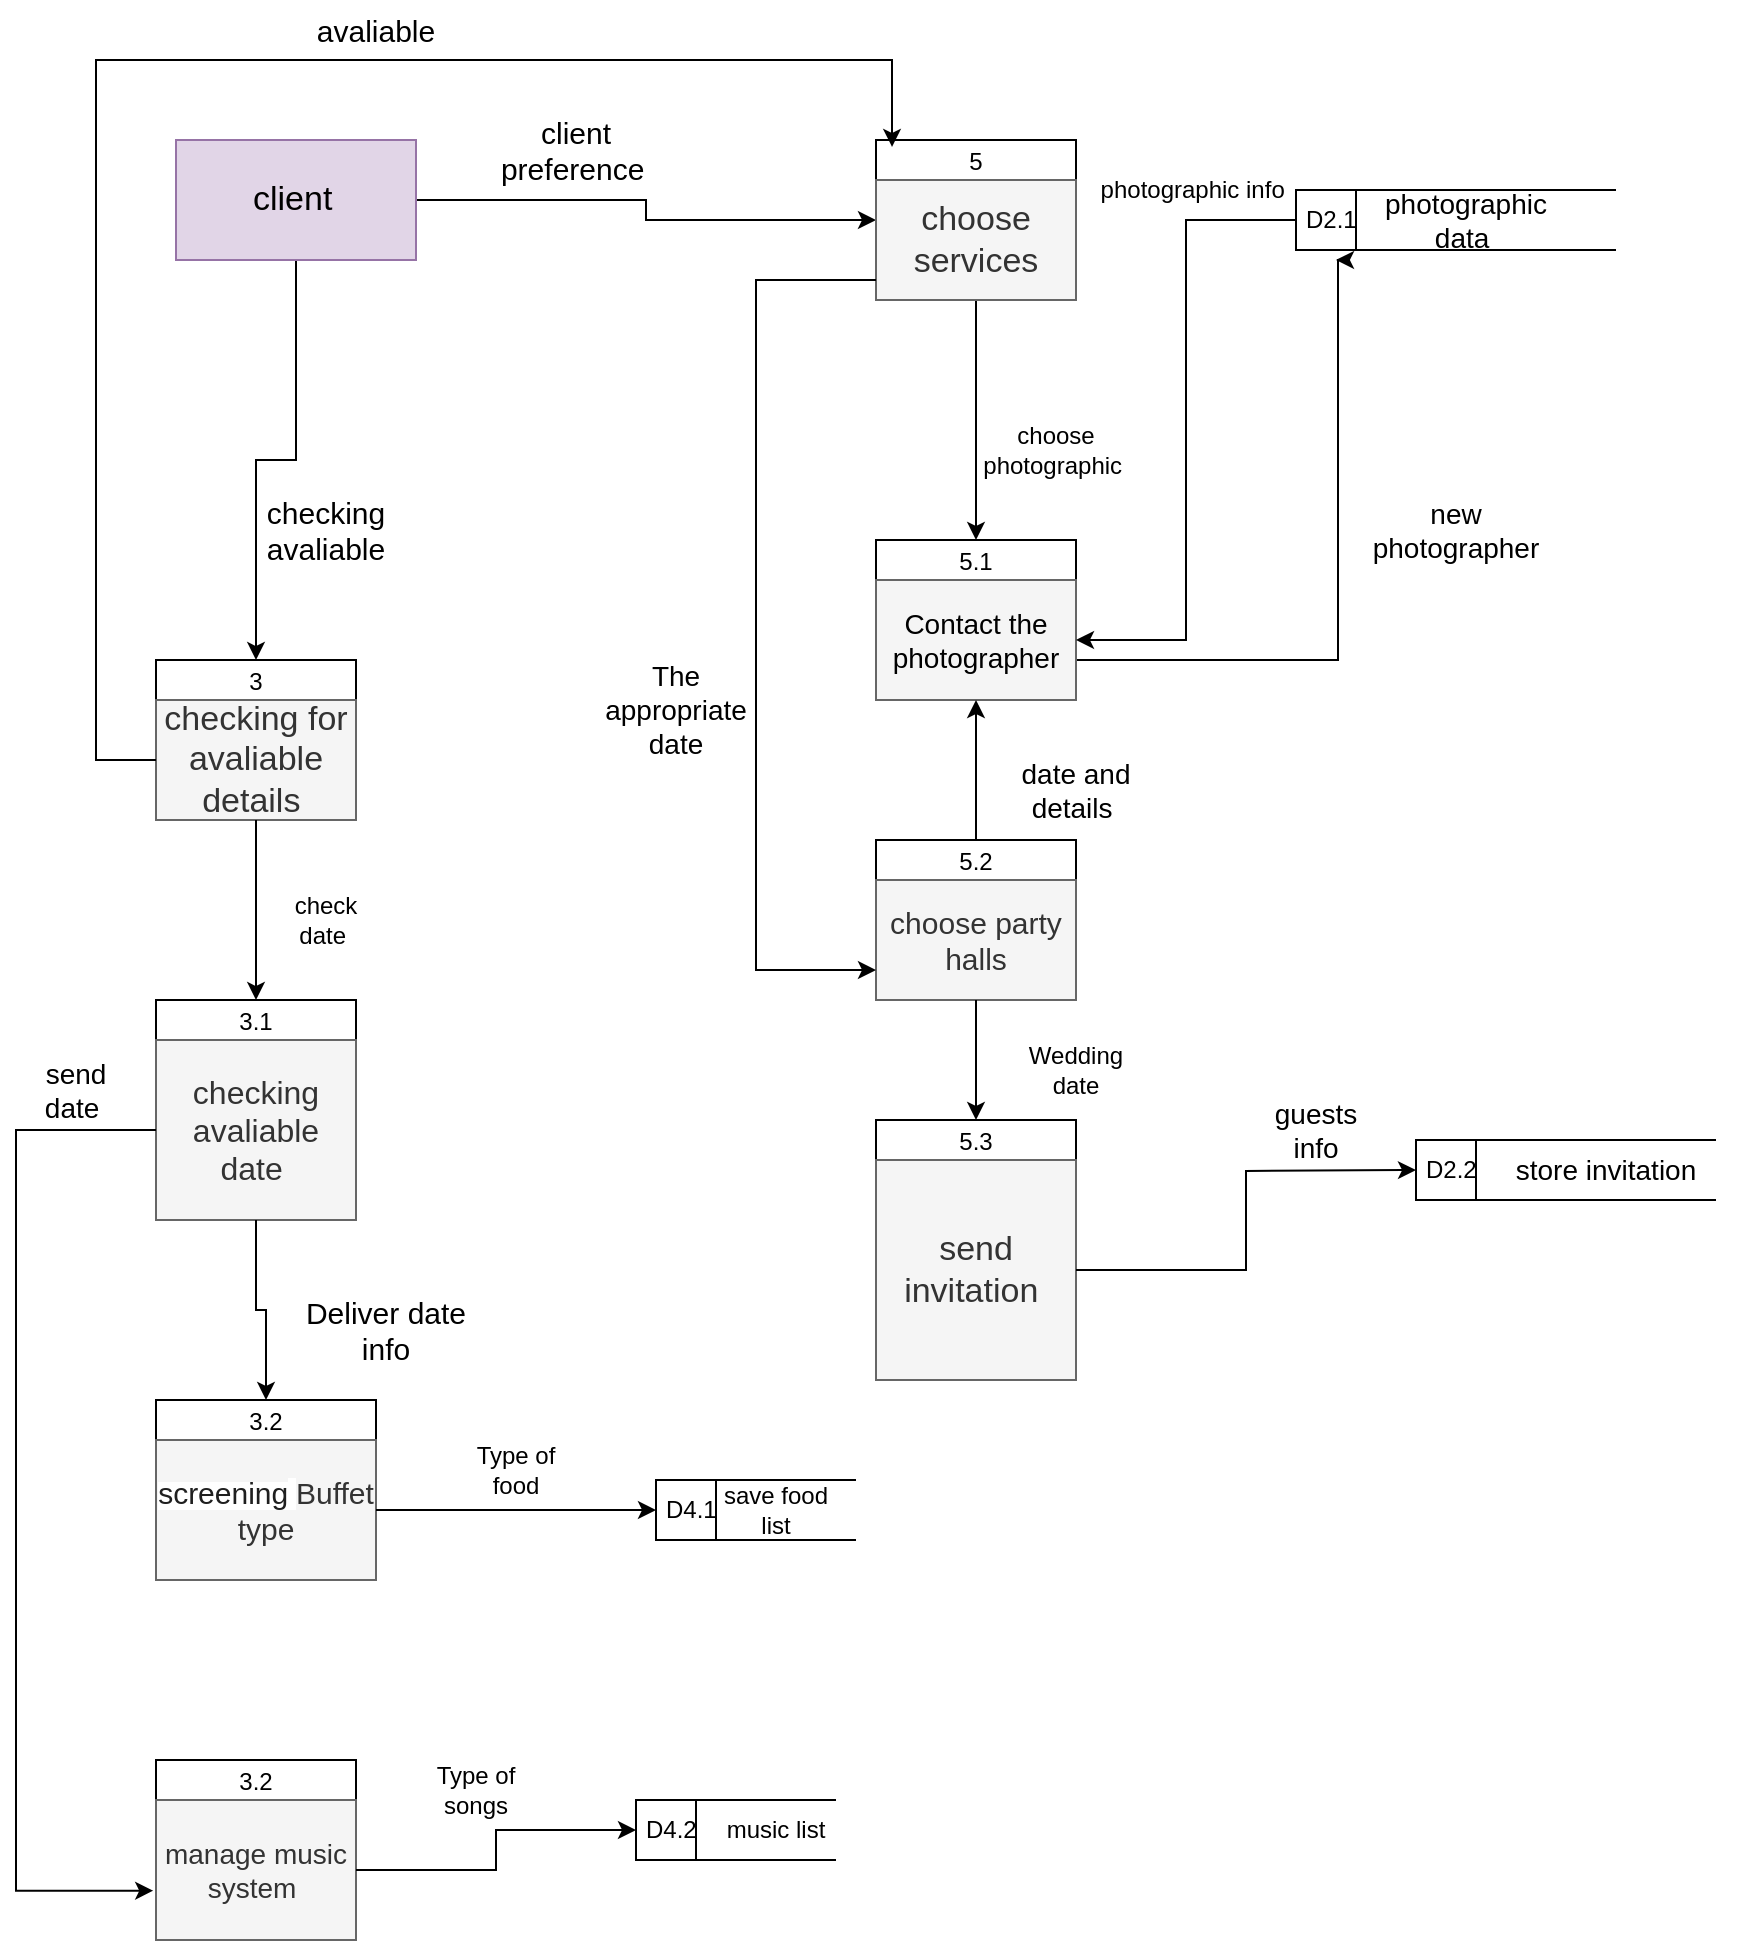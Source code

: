 <mxfile version="25.0.3">
  <diagram name="Page-1" id="OSjlXVxkPeuSKjrOGOUa">
    <mxGraphModel dx="2600" dy="928" grid="1" gridSize="10" guides="1" tooltips="1" connect="1" arrows="1" fold="1" page="1" pageScale="1" pageWidth="850" pageHeight="1100" math="0" shadow="0">
      <root>
        <mxCell id="0" />
        <mxCell id="1" parent="0" />
        <mxCell id="paKvx9Uk_GRRgDhh7UZd-4" style="edgeStyle=orthogonalEdgeStyle;rounded=0;orthogonalLoop=1;jettySize=auto;html=1;entryX=0;entryY=0.5;entryDx=0;entryDy=0;" parent="1" source="paKvx9Uk_GRRgDhh7UZd-1" target="paKvx9Uk_GRRgDhh7UZd-2" edge="1">
          <mxGeometry relative="1" as="geometry" />
        </mxCell>
        <mxCell id="paKvx9Uk_GRRgDhh7UZd-8" style="edgeStyle=orthogonalEdgeStyle;rounded=0;orthogonalLoop=1;jettySize=auto;html=1;entryX=0.5;entryY=0;entryDx=0;entryDy=0;" parent="1" source="paKvx9Uk_GRRgDhh7UZd-1" target="paKvx9Uk_GRRgDhh7UZd-6" edge="1">
          <mxGeometry relative="1" as="geometry" />
        </mxCell>
        <mxCell id="paKvx9Uk_GRRgDhh7UZd-1" value="&lt;font style=&quot;font-size: 17px;&quot;&gt;client&lt;/font&gt;&amp;nbsp;" style="rounded=0;whiteSpace=wrap;html=1;fillColor=#e1d5e7;strokeColor=#9673a6;" parent="1" vertex="1">
          <mxGeometry x="60" y="120" width="120" height="60" as="geometry" />
        </mxCell>
        <mxCell id="paKvx9Uk_GRRgDhh7UZd-18" style="edgeStyle=orthogonalEdgeStyle;rounded=0;orthogonalLoop=1;jettySize=auto;html=1;entryX=0.5;entryY=0;entryDx=0;entryDy=0;" parent="1" source="paKvx9Uk_GRRgDhh7UZd-2" target="paKvx9Uk_GRRgDhh7UZd-12" edge="1">
          <mxGeometry relative="1" as="geometry" />
        </mxCell>
        <mxCell id="paKvx9Uk_GRRgDhh7UZd-2" value="5" style="swimlane;fontStyle=0;childLayout=stackLayout;horizontal=1;startSize=20;horizontalStack=0;resizeParent=1;resizeParentMax=0;resizeLast=0;collapsible=0;marginBottom=0;swimlaneFillColor=#ffffff;" parent="1" vertex="1">
          <mxGeometry x="410" y="120" width="100" height="80" as="geometry" />
        </mxCell>
        <mxCell id="paKvx9Uk_GRRgDhh7UZd-3" value="&lt;span style=&quot;font-size: 17px;&quot;&gt;choose services&lt;/span&gt;" style="text;html=1;align=center;verticalAlign=middle;whiteSpace=wrap;rounded=0;fillColor=#f5f5f5;fontColor=#333333;strokeColor=#666666;" parent="paKvx9Uk_GRRgDhh7UZd-2" vertex="1">
          <mxGeometry y="20" width="100" height="60" as="geometry" />
        </mxCell>
        <mxCell id="paKvx9Uk_GRRgDhh7UZd-5" value="&lt;font style=&quot;font-size: 15px;&quot;&gt;client preference&lt;/font&gt;&amp;nbsp;" style="text;html=1;align=center;verticalAlign=middle;whiteSpace=wrap;rounded=0;" parent="1" vertex="1">
          <mxGeometry x="230" y="110" width="60" height="30" as="geometry" />
        </mxCell>
        <mxCell id="paKvx9Uk_GRRgDhh7UZd-6" value="3" style="swimlane;fontStyle=0;childLayout=stackLayout;horizontal=1;startSize=20;fillColor=#ffffff;horizontalStack=0;resizeParent=1;resizeParentMax=0;resizeLast=0;collapsible=0;marginBottom=0;swimlaneFillColor=#ffffff;" parent="1" vertex="1">
          <mxGeometry x="50" y="380" width="100" height="80" as="geometry" />
        </mxCell>
        <mxCell id="paKvx9Uk_GRRgDhh7UZd-7" value="&lt;span style=&quot;font-size: 17px;&quot;&gt;checking for avaliable details&amp;nbsp;&lt;/span&gt;" style="text;html=1;align=center;verticalAlign=middle;whiteSpace=wrap;rounded=0;fillColor=#f5f5f5;strokeColor=#666666;fontColor=#333333;" parent="paKvx9Uk_GRRgDhh7UZd-6" vertex="1">
          <mxGeometry y="20" width="100" height="60" as="geometry" />
        </mxCell>
        <mxCell id="paKvx9Uk_GRRgDhh7UZd-9" value="&lt;font style=&quot;font-size: 15px;&quot;&gt;checking avaliable&lt;/font&gt;" style="text;html=1;align=center;verticalAlign=middle;whiteSpace=wrap;rounded=0;" parent="1" vertex="1">
          <mxGeometry x="80" y="300" width="110" height="30" as="geometry" />
        </mxCell>
        <mxCell id="paKvx9Uk_GRRgDhh7UZd-10" style="edgeStyle=orthogonalEdgeStyle;rounded=0;orthogonalLoop=1;jettySize=auto;html=1;entryX=0.08;entryY=0.043;entryDx=0;entryDy=0;entryPerimeter=0;" parent="1" source="paKvx9Uk_GRRgDhh7UZd-7" target="paKvx9Uk_GRRgDhh7UZd-2" edge="1">
          <mxGeometry relative="1" as="geometry">
            <Array as="points">
              <mxPoint x="20" y="430" />
              <mxPoint x="20" y="80" />
              <mxPoint x="418" y="80" />
            </Array>
          </mxGeometry>
        </mxCell>
        <mxCell id="paKvx9Uk_GRRgDhh7UZd-11" value="&lt;span style=&quot;font-size: 15px;&quot;&gt;avaliable&lt;/span&gt;" style="text;html=1;align=center;verticalAlign=middle;whiteSpace=wrap;rounded=0;" parent="1" vertex="1">
          <mxGeometry x="130" y="50" width="60" height="30" as="geometry" />
        </mxCell>
        <mxCell id="paKvx9Uk_GRRgDhh7UZd-12" value="5.1" style="swimlane;fontStyle=0;childLayout=stackLayout;horizontal=1;startSize=20;horizontalStack=0;resizeParent=1;resizeParentMax=0;resizeLast=0;collapsible=0;marginBottom=0;swimlaneFillColor=#ffffff;" parent="1" vertex="1">
          <mxGeometry x="410" y="320" width="100" height="80" as="geometry" />
        </mxCell>
        <mxCell id="paKvx9Uk_GRRgDhh7UZd-31" style="edgeStyle=orthogonalEdgeStyle;rounded=0;orthogonalLoop=1;jettySize=auto;html=1;" parent="paKvx9Uk_GRRgDhh7UZd-12" source="paKvx9Uk_GRRgDhh7UZd-13" edge="1">
          <mxGeometry relative="1" as="geometry">
            <mxPoint x="230" y="-140" as="targetPoint" />
            <Array as="points">
              <mxPoint x="231" y="60" />
            </Array>
          </mxGeometry>
        </mxCell>
        <mxCell id="paKvx9Uk_GRRgDhh7UZd-13" value="&lt;font color=&quot;#000000&quot;&gt;&lt;span style=&quot;font-size: 14px;&quot;&gt;Contact the photographer&lt;/span&gt;&lt;/font&gt;" style="text;html=1;align=center;verticalAlign=middle;whiteSpace=wrap;rounded=0;fillColor=#f5f5f5;fontColor=#333333;strokeColor=#666666;" parent="paKvx9Uk_GRRgDhh7UZd-12" vertex="1">
          <mxGeometry y="20" width="100" height="60" as="geometry" />
        </mxCell>
        <mxCell id="paKvx9Uk_GRRgDhh7UZd-20" value="5.3" style="swimlane;fontStyle=0;childLayout=stackLayout;horizontal=1;startSize=20;horizontalStack=0;resizeParent=1;resizeParentMax=0;resizeLast=0;collapsible=0;marginBottom=0;swimlaneFillColor=#ffffff;" parent="1" vertex="1">
          <mxGeometry x="410" y="610" width="100" height="130" as="geometry" />
        </mxCell>
        <mxCell id="paKvx9Uk_GRRgDhh7UZd-21" value="&lt;span style=&quot;font-size: 17px;&quot;&gt;send invitation&amp;nbsp;&lt;/span&gt;" style="text;html=1;align=center;verticalAlign=middle;whiteSpace=wrap;rounded=0;fillColor=#f5f5f5;fontColor=#333333;strokeColor=#666666;" parent="paKvx9Uk_GRRgDhh7UZd-20" vertex="1">
          <mxGeometry y="20" width="100" height="110" as="geometry" />
        </mxCell>
        <mxCell id="paKvx9Uk_GRRgDhh7UZd-33" style="edgeStyle=orthogonalEdgeStyle;rounded=0;orthogonalLoop=1;jettySize=auto;html=1;entryX=0.5;entryY=1;entryDx=0;entryDy=0;" parent="1" source="paKvx9Uk_GRRgDhh7UZd-22" target="paKvx9Uk_GRRgDhh7UZd-13" edge="1">
          <mxGeometry relative="1" as="geometry" />
        </mxCell>
        <mxCell id="paKvx9Uk_GRRgDhh7UZd-22" value="5.2" style="swimlane;fontStyle=0;childLayout=stackLayout;horizontal=1;startSize=20;horizontalStack=0;resizeParent=1;resizeParentMax=0;resizeLast=0;collapsible=0;marginBottom=0;swimlaneFillColor=#ffffff;" parent="1" vertex="1">
          <mxGeometry x="410" y="470" width="100" height="80" as="geometry" />
        </mxCell>
        <mxCell id="paKvx9Uk_GRRgDhh7UZd-23" value="&lt;span style=&quot;font-size: 15px;&quot;&gt;choose party halls&lt;/span&gt;" style="text;html=1;align=center;verticalAlign=middle;whiteSpace=wrap;rounded=0;fillColor=#f5f5f5;fontColor=#333333;strokeColor=#666666;" parent="paKvx9Uk_GRRgDhh7UZd-22" vertex="1">
          <mxGeometry y="20" width="100" height="60" as="geometry" />
        </mxCell>
        <mxCell id="paKvx9Uk_GRRgDhh7UZd-25" value="choose photographic&amp;nbsp;" style="text;html=1;align=center;verticalAlign=middle;whiteSpace=wrap;rounded=0;" parent="1" vertex="1">
          <mxGeometry x="470" y="260" width="60" height="30" as="geometry" />
        </mxCell>
        <mxCell id="paKvx9Uk_GRRgDhh7UZd-30" style="edgeStyle=orthogonalEdgeStyle;rounded=0;orthogonalLoop=1;jettySize=auto;html=1;entryX=1;entryY=0.5;entryDx=0;entryDy=0;" parent="1" source="paKvx9Uk_GRRgDhh7UZd-26" target="paKvx9Uk_GRRgDhh7UZd-13" edge="1">
          <mxGeometry relative="1" as="geometry" />
        </mxCell>
        <mxCell id="paKvx9Uk_GRRgDhh7UZd-26" value="D2.1" style="html=1;dashed=0;whiteSpace=wrap;shape=mxgraph.dfd.dataStoreID;align=left;spacingLeft=3;points=[[0,0],[0.5,0],[1,0],[0,0.5],[1,0.5],[0,1],[0.5,1],[1,1]];" parent="1" vertex="1">
          <mxGeometry x="620" y="145" width="160" height="30" as="geometry" />
        </mxCell>
        <mxCell id="paKvx9Uk_GRRgDhh7UZd-27" value="&lt;font style=&quot;font-size: 14px;&quot;&gt;photographic data&amp;nbsp;&lt;/font&gt;" style="text;html=1;align=center;verticalAlign=middle;whiteSpace=wrap;rounded=0;" parent="1" vertex="1">
          <mxGeometry x="650" y="145" width="110" height="30" as="geometry" />
        </mxCell>
        <mxCell id="paKvx9Uk_GRRgDhh7UZd-29" value="photographic info&amp;nbsp;" style="text;html=1;align=center;verticalAlign=middle;whiteSpace=wrap;rounded=0;" parent="1" vertex="1">
          <mxGeometry x="520" y="130" width="100" height="30" as="geometry" />
        </mxCell>
        <mxCell id="paKvx9Uk_GRRgDhh7UZd-32" value="&lt;font style=&quot;font-size: 14px;&quot;&gt;new photographer&lt;/font&gt;" style="text;html=1;align=center;verticalAlign=middle;whiteSpace=wrap;rounded=0;" parent="1" vertex="1">
          <mxGeometry x="650" y="300" width="100" height="30" as="geometry" />
        </mxCell>
        <mxCell id="paKvx9Uk_GRRgDhh7UZd-34" value="&lt;font style=&quot;font-size: 14px;&quot;&gt;date and details&amp;nbsp;&lt;/font&gt;" style="text;html=1;align=center;verticalAlign=middle;whiteSpace=wrap;rounded=0;" parent="1" vertex="1">
          <mxGeometry x="480" y="430" width="60" height="30" as="geometry" />
        </mxCell>
        <mxCell id="paKvx9Uk_GRRgDhh7UZd-35" style="edgeStyle=orthogonalEdgeStyle;rounded=0;orthogonalLoop=1;jettySize=auto;html=1;entryX=0;entryY=0.75;entryDx=0;entryDy=0;" parent="1" source="paKvx9Uk_GRRgDhh7UZd-3" target="paKvx9Uk_GRRgDhh7UZd-23" edge="1">
          <mxGeometry relative="1" as="geometry">
            <Array as="points">
              <mxPoint x="350" y="190" />
              <mxPoint x="350" y="535" />
            </Array>
          </mxGeometry>
        </mxCell>
        <mxCell id="paKvx9Uk_GRRgDhh7UZd-36" value="&lt;font style=&quot;font-size: 14px;&quot;&gt;The appropriate date&lt;/font&gt;" style="text;html=1;align=center;verticalAlign=middle;whiteSpace=wrap;rounded=0;" parent="1" vertex="1">
          <mxGeometry x="280" y="390" width="60" height="30" as="geometry" />
        </mxCell>
        <mxCell id="paKvx9Uk_GRRgDhh7UZd-37" style="edgeStyle=orthogonalEdgeStyle;rounded=0;orthogonalLoop=1;jettySize=auto;html=1;entryX=0.5;entryY=0;entryDx=0;entryDy=0;" parent="1" source="paKvx9Uk_GRRgDhh7UZd-23" target="paKvx9Uk_GRRgDhh7UZd-20" edge="1">
          <mxGeometry relative="1" as="geometry" />
        </mxCell>
        <mxCell id="paKvx9Uk_GRRgDhh7UZd-38" value="Wedding date" style="text;html=1;align=center;verticalAlign=middle;whiteSpace=wrap;rounded=0;" parent="1" vertex="1">
          <mxGeometry x="480" y="570" width="60" height="30" as="geometry" />
        </mxCell>
        <mxCell id="paKvx9Uk_GRRgDhh7UZd-41" style="edgeStyle=orthogonalEdgeStyle;rounded=0;orthogonalLoop=1;jettySize=auto;html=1;entryX=0;entryY=0.5;entryDx=0;entryDy=0;" parent="1" source="paKvx9Uk_GRRgDhh7UZd-21" edge="1">
          <mxGeometry relative="1" as="geometry">
            <mxPoint x="680" y="635" as="targetPoint" />
          </mxGeometry>
        </mxCell>
        <mxCell id="paKvx9Uk_GRRgDhh7UZd-43" value="D2.2" style="html=1;dashed=0;whiteSpace=wrap;shape=mxgraph.dfd.dataStoreID;align=left;spacingLeft=3;points=[[0,0],[0.5,0],[1,0],[0,0.5],[1,0.5],[0,1],[0.5,1],[1,1]];" parent="1" vertex="1">
          <mxGeometry x="680" y="620" width="150" height="30" as="geometry" />
        </mxCell>
        <mxCell id="paKvx9Uk_GRRgDhh7UZd-44" value="&lt;span style=&quot;color: rgba(0, 0, 0, 0); font-family: monospace; font-size: 0px; text-align: start; text-wrap-mode: nowrap;&quot;&gt;%3CmxGraphModel%3E%3Croot%3E%3CmxCell%20id%3D%220%22%2F%3E%3CmxCell%20id%3D%221%22%20parent%3D%220%22%2F%3E%3CmxCell%20id%3D%222%22%20value%3D%22%26lt%3Bfont%20style%3D%26quot%3Bfont-size%3A%2014px%3B%26quot%3B%26gt%3Bstore%20guests%26lt%3B%2Ffont%26gt%3B%22%20style%3D%22text%3Bhtml%3D1%3Balign%3Dcenter%3BverticalAlign%3Dmiddle%3BwhiteSpace%3Dwrap%3Brounded%3D0%3B%22%20vertex%3D%221%22%20parent%3D%221%22%3E%3CmxGeometry%20x%3D%22660%22%20y%3D%22730%22%20width%3D%22130%22%20height%3D%2230%22%20as%3D%22geometry%22%2F%3E%3C%2FmxCell%3E%3C%2Froot%3E%3C%2FmxGraphModel%3E&lt;/span&gt;" style="text;html=1;align=center;verticalAlign=middle;whiteSpace=wrap;rounded=0;" parent="1" vertex="1">
          <mxGeometry x="710" y="630" width="60" height="30" as="geometry" />
        </mxCell>
        <mxCell id="paKvx9Uk_GRRgDhh7UZd-45" value="&lt;font style=&quot;font-size: 14px;&quot;&gt;store invitation&lt;/font&gt;" style="text;html=1;align=center;verticalAlign=middle;whiteSpace=wrap;rounded=0;" parent="1" vertex="1">
          <mxGeometry x="710" y="620" width="130" height="30" as="geometry" />
        </mxCell>
        <mxCell id="xHljszJYPhc9ebfFINsq-2" value="3.1" style="swimlane;fontStyle=0;childLayout=stackLayout;horizontal=1;startSize=20;fillColor=#ffffff;horizontalStack=0;resizeParent=1;resizeParentMax=0;resizeLast=0;collapsible=0;marginBottom=0;swimlaneFillColor=#ffffff;" parent="1" vertex="1">
          <mxGeometry x="50" y="550" width="100" height="110" as="geometry" />
        </mxCell>
        <mxCell id="xHljszJYPhc9ebfFINsq-4" value="&lt;font style=&quot;font-size: 16px;&quot;&gt;checking avaliable date&amp;nbsp;&lt;/font&gt;" style="text;html=1;align=center;verticalAlign=middle;whiteSpace=wrap;rounded=0;fillColor=#f5f5f5;fontColor=#333333;strokeColor=#666666;" parent="xHljszJYPhc9ebfFINsq-2" vertex="1">
          <mxGeometry y="20" width="100" height="90" as="geometry" />
        </mxCell>
        <mxCell id="xHljszJYPhc9ebfFINsq-3" style="edgeStyle=orthogonalEdgeStyle;rounded=0;orthogonalLoop=1;jettySize=auto;html=1;entryX=0.5;entryY=0;entryDx=0;entryDy=0;" parent="1" source="paKvx9Uk_GRRgDhh7UZd-7" target="xHljszJYPhc9ebfFINsq-2" edge="1">
          <mxGeometry relative="1" as="geometry" />
        </mxCell>
        <mxCell id="xHljszJYPhc9ebfFINsq-5" value="3.2" style="swimlane;fontStyle=0;childLayout=stackLayout;horizontal=1;startSize=20;fillColor=#ffffff;horizontalStack=0;resizeParent=1;resizeParentMax=0;resizeLast=0;collapsible=0;marginBottom=0;swimlaneFillColor=#ffffff;" parent="1" vertex="1">
          <mxGeometry x="50" y="750" width="110" height="90" as="geometry" />
        </mxCell>
        <mxCell id="xHljszJYPhc9ebfFINsq-10" value="&lt;font style=&quot;&quot;&gt;&lt;span style=&quot;color: rgb(31, 31, 31); font-family: Arial, &amp;quot;Noto Naskh Arabic UI&amp;quot;, sans-serif; text-align: start; background-color: rgb(255, 255, 255);&quot;&gt;&lt;font style=&quot;font-size: 15px;&quot;&gt;screening&lt;/font&gt;&lt;/span&gt;&lt;span style=&quot;font-size: 14px; color: rgb(31, 31, 31); font-family: Arial, &amp;quot;Noto Naskh Arabic UI&amp;quot;, sans-serif; text-align: start; background-color: rgb(255, 255, 255);&quot;&gt;&amp;nbsp;&lt;/span&gt;&lt;span style=&quot;font-size: 15px;&quot;&gt;Buffet type&lt;/span&gt;&lt;/font&gt;" style="text;html=1;align=center;verticalAlign=middle;whiteSpace=wrap;rounded=0;fillColor=#f5f5f5;fontColor=#333333;strokeColor=#666666;" parent="xHljszJYPhc9ebfFINsq-5" vertex="1">
          <mxGeometry y="20" width="110" height="70" as="geometry" />
        </mxCell>
        <mxCell id="xHljszJYPhc9ebfFINsq-6" style="edgeStyle=orthogonalEdgeStyle;rounded=0;orthogonalLoop=1;jettySize=auto;html=1;entryX=0.5;entryY=0;entryDx=0;entryDy=0;" parent="1" source="xHljszJYPhc9ebfFINsq-4" target="xHljszJYPhc9ebfFINsq-5" edge="1">
          <mxGeometry relative="1" as="geometry" />
        </mxCell>
        <mxCell id="xHljszJYPhc9ebfFINsq-7" value="check date&amp;nbsp;" style="text;html=1;align=center;verticalAlign=middle;whiteSpace=wrap;rounded=0;" parent="1" vertex="1">
          <mxGeometry x="105" y="495" width="60" height="30" as="geometry" />
        </mxCell>
        <mxCell id="xHljszJYPhc9ebfFINsq-8" value="&lt;span style=&quot;font-size: 15px;&quot;&gt;Deliver date info&lt;/span&gt;" style="text;html=1;align=center;verticalAlign=middle;whiteSpace=wrap;rounded=0;" parent="1" vertex="1">
          <mxGeometry x="120" y="700" width="90" height="30" as="geometry" />
        </mxCell>
        <mxCell id="xHljszJYPhc9ebfFINsq-11" value="3.2" style="swimlane;fontStyle=0;childLayout=stackLayout;horizontal=1;startSize=20;fillColor=#ffffff;horizontalStack=0;resizeParent=1;resizeParentMax=0;resizeLast=0;collapsible=0;marginBottom=0;swimlaneFillColor=#ffffff;" parent="1" vertex="1">
          <mxGeometry x="50" y="930" width="100" height="90" as="geometry" />
        </mxCell>
        <mxCell id="xHljszJYPhc9ebfFINsq-13" value="&lt;span style=&quot;font-size: 14px;&quot;&gt;manage music system&amp;nbsp;&lt;/span&gt;" style="text;html=1;align=center;verticalAlign=middle;whiteSpace=wrap;rounded=0;fillColor=#f5f5f5;fontColor=#333333;strokeColor=#666666;" parent="xHljszJYPhc9ebfFINsq-11" vertex="1">
          <mxGeometry y="20" width="100" height="70" as="geometry" />
        </mxCell>
        <mxCell id="xHljszJYPhc9ebfFINsq-15" value="&lt;font style=&quot;font-size: 14px;&quot;&gt;send date&amp;nbsp;&lt;/font&gt;" style="text;html=1;align=center;verticalAlign=middle;whiteSpace=wrap;rounded=0;" parent="1" vertex="1">
          <mxGeometry x="-20" y="580" width="60" height="30" as="geometry" />
        </mxCell>
        <mxCell id="xHljszJYPhc9ebfFINsq-17" value="D4.1" style="html=1;dashed=0;whiteSpace=wrap;shape=mxgraph.dfd.dataStoreID;align=left;spacingLeft=3;points=[[0,0],[0.5,0],[1,0],[0,0.5],[1,0.5],[0,1],[0.5,1],[1,1]];" parent="1" vertex="1">
          <mxGeometry x="300" y="790" width="100" height="30" as="geometry" />
        </mxCell>
        <mxCell id="xHljszJYPhc9ebfFINsq-18" value="save food list" style="text;html=1;align=center;verticalAlign=middle;whiteSpace=wrap;rounded=0;" parent="1" vertex="1">
          <mxGeometry x="330" y="790" width="60" height="30" as="geometry" />
        </mxCell>
        <mxCell id="xHljszJYPhc9ebfFINsq-19" style="edgeStyle=orthogonalEdgeStyle;rounded=0;orthogonalLoop=1;jettySize=auto;html=1;entryX=0;entryY=0.5;entryDx=0;entryDy=0;" parent="1" source="xHljszJYPhc9ebfFINsq-10" target="xHljszJYPhc9ebfFINsq-17" edge="1">
          <mxGeometry relative="1" as="geometry" />
        </mxCell>
        <mxCell id="xHljszJYPhc9ebfFINsq-21" value="D4.2" style="html=1;dashed=0;whiteSpace=wrap;shape=mxgraph.dfd.dataStoreID;align=left;spacingLeft=3;points=[[0,0],[0.5,0],[1,0],[0,0.5],[1,0.5],[0,1],[0.5,1],[1,1]];" parent="1" vertex="1">
          <mxGeometry x="290" y="950" width="100" height="30" as="geometry" />
        </mxCell>
        <mxCell id="xHljszJYPhc9ebfFINsq-22" style="edgeStyle=orthogonalEdgeStyle;rounded=0;orthogonalLoop=1;jettySize=auto;html=1;entryX=0;entryY=0.5;entryDx=0;entryDy=0;" parent="1" source="xHljszJYPhc9ebfFINsq-13" target="xHljszJYPhc9ebfFINsq-21" edge="1">
          <mxGeometry relative="1" as="geometry" />
        </mxCell>
        <mxCell id="xHljszJYPhc9ebfFINsq-23" value="music list" style="text;html=1;align=center;verticalAlign=middle;whiteSpace=wrap;rounded=0;" parent="1" vertex="1">
          <mxGeometry x="330" y="950" width="60" height="30" as="geometry" />
        </mxCell>
        <mxCell id="xHljszJYPhc9ebfFINsq-24" value="Type of food" style="text;html=1;align=center;verticalAlign=middle;whiteSpace=wrap;rounded=0;" parent="1" vertex="1">
          <mxGeometry x="200" y="770" width="60" height="30" as="geometry" />
        </mxCell>
        <mxCell id="xHljszJYPhc9ebfFINsq-25" value="Type of songs" style="text;html=1;align=center;verticalAlign=middle;whiteSpace=wrap;rounded=0;" parent="1" vertex="1">
          <mxGeometry x="180" y="930" width="60" height="30" as="geometry" />
        </mxCell>
        <mxCell id="xHljszJYPhc9ebfFINsq-26" style="edgeStyle=orthogonalEdgeStyle;rounded=0;orthogonalLoop=1;jettySize=auto;html=1;entryX=-0.014;entryY=0.648;entryDx=0;entryDy=0;entryPerimeter=0;" parent="1" source="xHljszJYPhc9ebfFINsq-4" target="xHljszJYPhc9ebfFINsq-13" edge="1">
          <mxGeometry relative="1" as="geometry">
            <Array as="points">
              <mxPoint x="-20" y="615" />
              <mxPoint x="-20" y="995" />
            </Array>
          </mxGeometry>
        </mxCell>
        <mxCell id="Mg745MqrjS08KfrWCxer-1" value="&lt;font style=&quot;font-size: 14px;&quot;&gt;guests info&lt;/font&gt;" style="text;html=1;align=center;verticalAlign=middle;whiteSpace=wrap;rounded=0;" vertex="1" parent="1">
          <mxGeometry x="600" y="600" width="60" height="30" as="geometry" />
        </mxCell>
      </root>
    </mxGraphModel>
  </diagram>
</mxfile>
